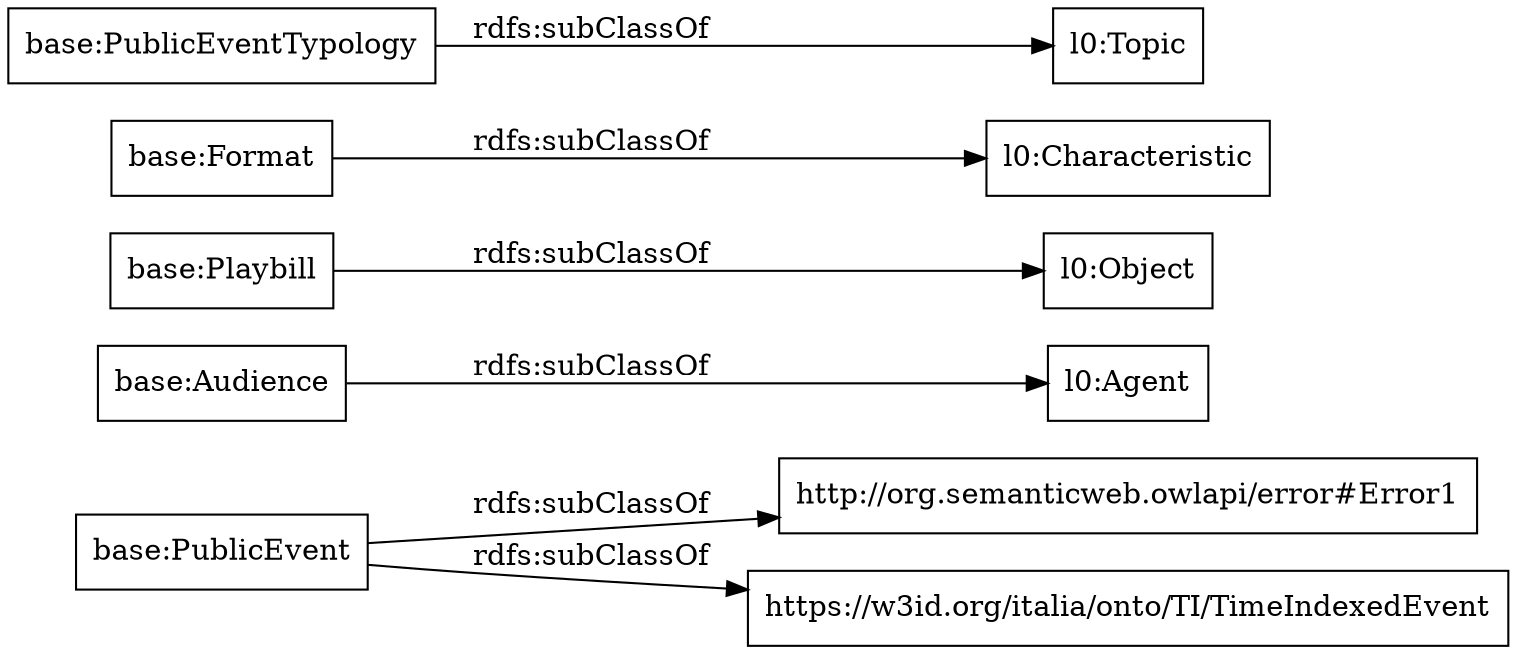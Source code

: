 digraph ar2dtool_diagram { 
rankdir=LR;
size="1000"
node [shape = rectangle, color="black"]; "base:PublicEvent" "http://org.semanticweb.owlapi/error#Error1" "l0:Agent" "https://w3id.org/italia/onto/TI/TimeIndexedEvent" "base:Audience" "base:Playbill" "base:Format" "l0:Object" "l0:Characteristic" "base:PublicEventTypology" "l0:Topic" ; /*classes style*/
	"base:PublicEventTypology" -> "l0:Topic" [ label = "rdfs:subClassOf" ];
	"base:Audience" -> "l0:Agent" [ label = "rdfs:subClassOf" ];
	"base:PublicEvent" -> "https://w3id.org/italia/onto/TI/TimeIndexedEvent" [ label = "rdfs:subClassOf" ];
	"base:PublicEvent" -> "http://org.semanticweb.owlapi/error#Error1" [ label = "rdfs:subClassOf" ];
	"base:Playbill" -> "l0:Object" [ label = "rdfs:subClassOf" ];
	"base:Format" -> "l0:Characteristic" [ label = "rdfs:subClassOf" ];

}
